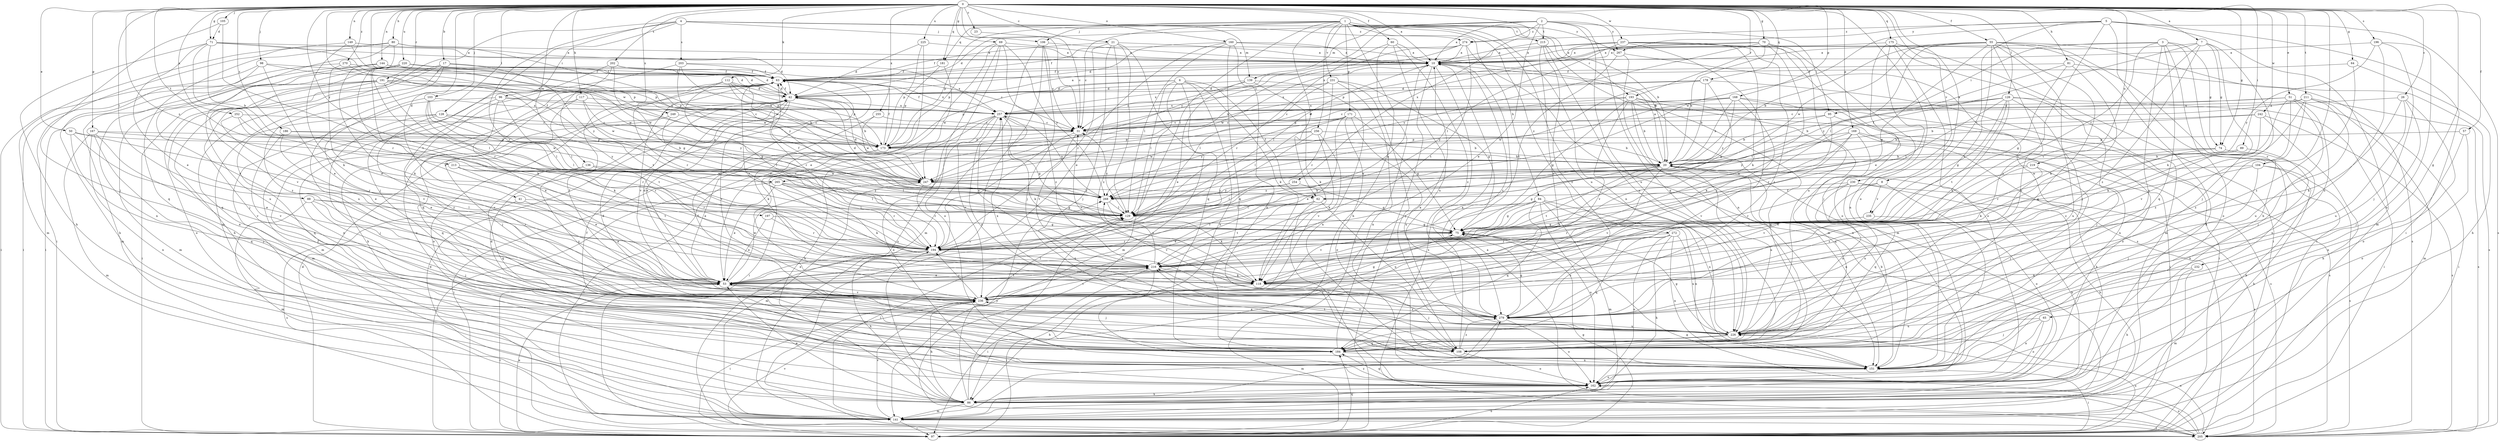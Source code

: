 strict digraph  {
0;
1;
2;
3;
4;
5;
6;
7;
8;
10;
17;
20;
21;
23;
26;
31;
41;
42;
50;
51;
53;
55;
57;
60;
62;
63;
64;
65;
69;
70;
71;
74;
75;
80;
81;
84;
86;
88;
89;
95;
96;
97;
98;
103;
104;
105;
106;
108;
112;
117;
118;
126;
128;
129;
136;
139;
141;
144;
149;
151;
160;
162;
167;
168;
169;
171;
173;
175;
178;
181;
184;
186;
191;
193;
194;
196;
197;
202;
203;
205;
211;
213;
215;
216;
219;
220;
225;
226;
230;
231;
232;
235;
236;
237;
242;
247;
249;
252;
254;
255;
256;
257;
265;
267;
268;
270;
272;
274;
279;
0 -> 7  [label=a];
0 -> 8  [label=a];
0 -> 10  [label=a];
0 -> 17  [label=b];
0 -> 21  [label=c];
0 -> 23  [label=c];
0 -> 26  [label=c];
0 -> 31  [label=c];
0 -> 41  [label=d];
0 -> 50  [label=e];
0 -> 51  [label=e];
0 -> 55  [label=f];
0 -> 57  [label=f];
0 -> 60  [label=f];
0 -> 62  [label=f];
0 -> 64  [label=g];
0 -> 65  [label=g];
0 -> 69  [label=g];
0 -> 70  [label=g];
0 -> 71  [label=g];
0 -> 74  [label=g];
0 -> 80  [label=h];
0 -> 81  [label=h];
0 -> 88  [label=i];
0 -> 89  [label=i];
0 -> 98  [label=j];
0 -> 103  [label=j];
0 -> 104  [label=j];
0 -> 105  [label=j];
0 -> 112  [label=k];
0 -> 117  [label=k];
0 -> 126  [label=l];
0 -> 128  [label=l];
0 -> 136  [label=m];
0 -> 144  [label=n];
0 -> 149  [label=n];
0 -> 160  [label=o];
0 -> 162  [label=o];
0 -> 167  [label=p];
0 -> 168  [label=p];
0 -> 169  [label=p];
0 -> 175  [label=q];
0 -> 178  [label=q];
0 -> 181  [label=q];
0 -> 186  [label=r];
0 -> 191  [label=r];
0 -> 193  [label=r];
0 -> 196  [label=s];
0 -> 197  [label=s];
0 -> 202  [label=s];
0 -> 211  [label=t];
0 -> 213  [label=t];
0 -> 219  [label=u];
0 -> 220  [label=u];
0 -> 225  [label=u];
0 -> 230  [label=v];
0 -> 237  [label=w];
0 -> 242  [label=w];
0 -> 247  [label=w];
0 -> 249  [label=x];
0 -> 252  [label=x];
0 -> 254  [label=x];
0 -> 255  [label=x];
0 -> 265  [label=y];
0 -> 270  [label=z];
1 -> 20  [label=b];
1 -> 31  [label=c];
1 -> 62  [label=f];
1 -> 84  [label=h];
1 -> 86  [label=h];
1 -> 106  [label=j];
1 -> 129  [label=l];
1 -> 151  [label=n];
1 -> 171  [label=p];
1 -> 173  [label=p];
1 -> 181  [label=q];
1 -> 193  [label=r];
1 -> 215  [label=t];
1 -> 226  [label=u];
1 -> 231  [label=v];
1 -> 256  [label=x];
1 -> 272  [label=z];
2 -> 10  [label=a];
2 -> 42  [label=d];
2 -> 53  [label=e];
2 -> 95  [label=i];
2 -> 139  [label=m];
2 -> 184  [label=q];
2 -> 215  [label=t];
2 -> 226  [label=u];
2 -> 265  [label=y];
2 -> 267  [label=y];
2 -> 274  [label=z];
3 -> 10  [label=a];
3 -> 74  [label=g];
3 -> 95  [label=i];
3 -> 162  [label=o];
3 -> 184  [label=q];
3 -> 216  [label=t];
3 -> 226  [label=u];
3 -> 232  [label=v];
4 -> 96  [label=i];
4 -> 106  [label=j];
4 -> 108  [label=j];
4 -> 139  [label=m];
4 -> 141  [label=m];
4 -> 194  [label=r];
4 -> 203  [label=s];
4 -> 267  [label=y];
4 -> 274  [label=z];
5 -> 86  [label=h];
5 -> 97  [label=i];
5 -> 141  [label=m];
5 -> 205  [label=s];
5 -> 235  [label=v];
5 -> 247  [label=w];
5 -> 267  [label=y];
5 -> 274  [label=z];
5 -> 279  [label=z];
6 -> 42  [label=d];
6 -> 62  [label=f];
6 -> 118  [label=k];
6 -> 129  [label=l];
6 -> 141  [label=m];
6 -> 151  [label=n];
6 -> 173  [label=p];
6 -> 205  [label=s];
7 -> 10  [label=a];
7 -> 62  [label=f];
7 -> 74  [label=g];
7 -> 108  [label=j];
7 -> 118  [label=k];
7 -> 216  [label=t];
7 -> 279  [label=z];
8 -> 62  [label=f];
8 -> 162  [label=o];
8 -> 226  [label=u];
8 -> 235  [label=v];
10 -> 63  [label=f];
10 -> 97  [label=i];
10 -> 129  [label=l];
10 -> 205  [label=s];
10 -> 247  [label=w];
10 -> 279  [label=z];
17 -> 42  [label=d];
17 -> 63  [label=f];
17 -> 86  [label=h];
17 -> 108  [label=j];
17 -> 184  [label=q];
17 -> 268  [label=y];
17 -> 279  [label=z];
20 -> 10  [label=a];
20 -> 75  [label=g];
20 -> 118  [label=k];
20 -> 151  [label=n];
20 -> 216  [label=t];
20 -> 226  [label=u];
20 -> 236  [label=v];
20 -> 247  [label=w];
21 -> 10  [label=a];
21 -> 63  [label=f];
21 -> 108  [label=j];
21 -> 129  [label=l];
21 -> 184  [label=q];
21 -> 194  [label=r];
21 -> 279  [label=z];
23 -> 31  [label=c];
26 -> 108  [label=j];
26 -> 118  [label=k];
26 -> 162  [label=o];
26 -> 226  [label=u];
26 -> 257  [label=x];
31 -> 20  [label=b];
31 -> 173  [label=p];
31 -> 194  [label=r];
31 -> 216  [label=t];
41 -> 53  [label=e];
41 -> 129  [label=l];
41 -> 205  [label=s];
42 -> 10  [label=a];
42 -> 20  [label=b];
42 -> 53  [label=e];
42 -> 63  [label=f];
42 -> 162  [label=o];
42 -> 236  [label=v];
42 -> 257  [label=x];
50 -> 53  [label=e];
50 -> 108  [label=j];
50 -> 173  [label=p];
50 -> 194  [label=r];
51 -> 31  [label=c];
51 -> 97  [label=i];
51 -> 108  [label=j];
51 -> 118  [label=k];
51 -> 151  [label=n];
51 -> 257  [label=x];
51 -> 279  [label=z];
53 -> 42  [label=d];
53 -> 97  [label=i];
53 -> 108  [label=j];
53 -> 216  [label=t];
53 -> 236  [label=v];
53 -> 247  [label=w];
55 -> 10  [label=a];
55 -> 20  [label=b];
55 -> 75  [label=g];
55 -> 86  [label=h];
55 -> 97  [label=i];
55 -> 108  [label=j];
55 -> 129  [label=l];
55 -> 184  [label=q];
55 -> 205  [label=s];
55 -> 216  [label=t];
55 -> 226  [label=u];
55 -> 247  [label=w];
57 -> 151  [label=n];
57 -> 162  [label=o];
57 -> 173  [label=p];
60 -> 10  [label=a];
60 -> 97  [label=i];
60 -> 194  [label=r];
60 -> 226  [label=u];
60 -> 279  [label=z];
62 -> 53  [label=e];
62 -> 129  [label=l];
62 -> 162  [label=o];
62 -> 216  [label=t];
62 -> 226  [label=u];
62 -> 236  [label=v];
63 -> 42  [label=d];
63 -> 86  [label=h];
63 -> 141  [label=m];
63 -> 162  [label=o];
63 -> 194  [label=r];
63 -> 216  [label=t];
63 -> 236  [label=v];
63 -> 257  [label=x];
64 -> 63  [label=f];
64 -> 86  [label=h];
64 -> 279  [label=z];
65 -> 108  [label=j];
65 -> 151  [label=n];
65 -> 162  [label=o];
65 -> 226  [label=u];
69 -> 10  [label=a];
69 -> 53  [label=e];
69 -> 162  [label=o];
69 -> 173  [label=p];
69 -> 205  [label=s];
69 -> 268  [label=y];
69 -> 279  [label=z];
70 -> 10  [label=a];
70 -> 20  [label=b];
70 -> 151  [label=n];
70 -> 173  [label=p];
70 -> 216  [label=t];
70 -> 226  [label=u];
70 -> 268  [label=y];
71 -> 10  [label=a];
71 -> 20  [label=b];
71 -> 42  [label=d];
71 -> 53  [label=e];
71 -> 86  [label=h];
71 -> 173  [label=p];
71 -> 194  [label=r];
74 -> 20  [label=b];
74 -> 86  [label=h];
74 -> 118  [label=k];
74 -> 236  [label=v];
75 -> 194  [label=r];
80 -> 10  [label=a];
80 -> 97  [label=i];
80 -> 118  [label=k];
80 -> 184  [label=q];
80 -> 236  [label=v];
80 -> 247  [label=w];
81 -> 63  [label=f];
81 -> 75  [label=g];
81 -> 118  [label=k];
81 -> 205  [label=s];
81 -> 268  [label=y];
84 -> 75  [label=g];
84 -> 129  [label=l];
84 -> 141  [label=m];
84 -> 151  [label=n];
84 -> 162  [label=o];
84 -> 184  [label=q];
84 -> 194  [label=r];
84 -> 226  [label=u];
84 -> 236  [label=v];
86 -> 53  [label=e];
86 -> 63  [label=f];
86 -> 129  [label=l];
86 -> 141  [label=m];
86 -> 194  [label=r];
86 -> 268  [label=y];
88 -> 108  [label=j];
88 -> 129  [label=l];
88 -> 141  [label=m];
88 -> 194  [label=r];
88 -> 236  [label=v];
89 -> 20  [label=b];
89 -> 151  [label=n];
89 -> 194  [label=r];
95 -> 20  [label=b];
95 -> 31  [label=c];
95 -> 194  [label=r];
95 -> 205  [label=s];
96 -> 31  [label=c];
96 -> 53  [label=e];
96 -> 129  [label=l];
96 -> 141  [label=m];
96 -> 257  [label=x];
96 -> 279  [label=z];
97 -> 42  [label=d];
97 -> 53  [label=e];
97 -> 75  [label=g];
97 -> 162  [label=o];
97 -> 184  [label=q];
97 -> 226  [label=u];
98 -> 53  [label=e];
98 -> 63  [label=f];
98 -> 86  [label=h];
98 -> 97  [label=i];
98 -> 247  [label=w];
103 -> 118  [label=k];
103 -> 129  [label=l];
103 -> 216  [label=t];
103 -> 236  [label=v];
103 -> 257  [label=x];
104 -> 53  [label=e];
104 -> 86  [label=h];
104 -> 108  [label=j];
104 -> 205  [label=s];
104 -> 247  [label=w];
105 -> 108  [label=j];
105 -> 216  [label=t];
105 -> 71  [label=d];
106 -> 10  [label=a];
106 -> 31  [label=c];
106 -> 108  [label=j];
106 -> 141  [label=m];
106 -> 205  [label=s];
108 -> 10  [label=a];
108 -> 162  [label=o];
108 -> 216  [label=t];
108 -> 279  [label=z];
112 -> 20  [label=b];
112 -> 42  [label=d];
112 -> 75  [label=g];
112 -> 173  [label=p];
112 -> 194  [label=r];
112 -> 257  [label=x];
117 -> 108  [label=j];
117 -> 151  [label=n];
117 -> 194  [label=r];
117 -> 257  [label=x];
117 -> 268  [label=y];
118 -> 31  [label=c];
118 -> 97  [label=i];
118 -> 108  [label=j];
126 -> 20  [label=b];
126 -> 75  [label=g];
126 -> 97  [label=i];
126 -> 108  [label=j];
126 -> 118  [label=k];
126 -> 129  [label=l];
126 -> 173  [label=p];
126 -> 216  [label=t];
126 -> 226  [label=u];
126 -> 257  [label=x];
128 -> 31  [label=c];
128 -> 108  [label=j];
128 -> 129  [label=l];
128 -> 184  [label=q];
128 -> 236  [label=v];
128 -> 268  [label=y];
129 -> 20  [label=b];
129 -> 31  [label=c];
129 -> 63  [label=f];
129 -> 75  [label=g];
136 -> 129  [label=l];
136 -> 184  [label=q];
136 -> 247  [label=w];
136 -> 279  [label=z];
139 -> 31  [label=c];
139 -> 42  [label=d];
139 -> 53  [label=e];
139 -> 118  [label=k];
139 -> 151  [label=n];
141 -> 20  [label=b];
141 -> 97  [label=i];
141 -> 129  [label=l];
141 -> 205  [label=s];
141 -> 236  [label=v];
141 -> 279  [label=z];
144 -> 42  [label=d];
144 -> 63  [label=f];
144 -> 97  [label=i];
144 -> 118  [label=k];
144 -> 151  [label=n];
144 -> 173  [label=p];
149 -> 10  [label=a];
149 -> 118  [label=k];
149 -> 141  [label=m];
149 -> 173  [label=p];
151 -> 20  [label=b];
151 -> 97  [label=i];
151 -> 162  [label=o];
160 -> 10  [label=a];
160 -> 20  [label=b];
160 -> 42  [label=d];
160 -> 53  [label=e];
160 -> 129  [label=l];
160 -> 151  [label=n];
160 -> 184  [label=q];
162 -> 42  [label=d];
162 -> 63  [label=f];
162 -> 86  [label=h];
162 -> 184  [label=q];
167 -> 141  [label=m];
167 -> 151  [label=n];
167 -> 173  [label=p];
167 -> 184  [label=q];
167 -> 194  [label=r];
167 -> 236  [label=v];
168 -> 20  [label=b];
168 -> 31  [label=c];
168 -> 118  [label=k];
168 -> 151  [label=n];
168 -> 162  [label=o];
168 -> 247  [label=w];
168 -> 257  [label=x];
168 -> 268  [label=y];
169 -> 86  [label=h];
169 -> 173  [label=p];
169 -> 184  [label=q];
169 -> 194  [label=r];
169 -> 205  [label=s];
169 -> 236  [label=v];
169 -> 268  [label=y];
171 -> 31  [label=c];
171 -> 53  [label=e];
171 -> 75  [label=g];
171 -> 129  [label=l];
171 -> 162  [label=o];
171 -> 226  [label=u];
171 -> 268  [label=y];
173 -> 20  [label=b];
173 -> 53  [label=e];
173 -> 63  [label=f];
173 -> 97  [label=i];
173 -> 205  [label=s];
175 -> 10  [label=a];
175 -> 53  [label=e];
175 -> 97  [label=i];
175 -> 108  [label=j];
175 -> 141  [label=m];
175 -> 162  [label=o];
178 -> 20  [label=b];
178 -> 42  [label=d];
178 -> 75  [label=g];
178 -> 97  [label=i];
178 -> 257  [label=x];
178 -> 268  [label=y];
181 -> 63  [label=f];
181 -> 173  [label=p];
181 -> 247  [label=w];
184 -> 10  [label=a];
184 -> 63  [label=f];
184 -> 151  [label=n];
186 -> 20  [label=b];
186 -> 53  [label=e];
186 -> 173  [label=p];
186 -> 236  [label=v];
191 -> 42  [label=d];
191 -> 97  [label=i];
191 -> 129  [label=l];
191 -> 141  [label=m];
191 -> 151  [label=n];
191 -> 162  [label=o];
191 -> 173  [label=p];
191 -> 247  [label=w];
193 -> 20  [label=b];
193 -> 31  [label=c];
193 -> 75  [label=g];
193 -> 97  [label=i];
193 -> 108  [label=j];
193 -> 151  [label=n];
193 -> 184  [label=q];
193 -> 236  [label=v];
193 -> 257  [label=x];
194 -> 10  [label=a];
194 -> 53  [label=e];
194 -> 86  [label=h];
194 -> 216  [label=t];
196 -> 10  [label=a];
196 -> 108  [label=j];
196 -> 151  [label=n];
196 -> 226  [label=u];
196 -> 268  [label=y];
197 -> 53  [label=e];
197 -> 75  [label=g];
197 -> 194  [label=r];
202 -> 31  [label=c];
202 -> 63  [label=f];
202 -> 75  [label=g];
202 -> 184  [label=q];
202 -> 216  [label=t];
203 -> 63  [label=f];
203 -> 173  [label=p];
203 -> 226  [label=u];
203 -> 257  [label=x];
203 -> 268  [label=y];
205 -> 10  [label=a];
205 -> 42  [label=d];
205 -> 75  [label=g];
205 -> 162  [label=o];
205 -> 226  [label=u];
205 -> 236  [label=v];
211 -> 20  [label=b];
211 -> 141  [label=m];
211 -> 205  [label=s];
211 -> 226  [label=u];
211 -> 236  [label=v];
211 -> 257  [label=x];
211 -> 279  [label=z];
213 -> 53  [label=e];
213 -> 194  [label=r];
213 -> 216  [label=t];
213 -> 247  [label=w];
215 -> 10  [label=a];
215 -> 141  [label=m];
215 -> 226  [label=u];
215 -> 236  [label=v];
215 -> 279  [label=z];
216 -> 53  [label=e];
216 -> 86  [label=h];
216 -> 97  [label=i];
216 -> 118  [label=k];
216 -> 257  [label=x];
216 -> 268  [label=y];
219 -> 108  [label=j];
219 -> 236  [label=v];
219 -> 247  [label=w];
219 -> 279  [label=z];
220 -> 42  [label=d];
220 -> 63  [label=f];
220 -> 118  [label=k];
220 -> 141  [label=m];
220 -> 194  [label=r];
220 -> 226  [label=u];
220 -> 236  [label=v];
220 -> 247  [label=w];
225 -> 10  [label=a];
225 -> 42  [label=d];
225 -> 173  [label=p];
225 -> 236  [label=v];
226 -> 42  [label=d];
226 -> 53  [label=e];
226 -> 75  [label=g];
226 -> 108  [label=j];
226 -> 184  [label=q];
230 -> 86  [label=h];
230 -> 184  [label=q];
230 -> 194  [label=r];
230 -> 205  [label=s];
230 -> 226  [label=u];
230 -> 268  [label=y];
231 -> 42  [label=d];
231 -> 75  [label=g];
231 -> 108  [label=j];
231 -> 129  [label=l];
231 -> 151  [label=n];
231 -> 194  [label=r];
231 -> 257  [label=x];
232 -> 86  [label=h];
232 -> 118  [label=k];
232 -> 141  [label=m];
235 -> 75  [label=g];
235 -> 151  [label=n];
235 -> 194  [label=r];
236 -> 63  [label=f];
236 -> 75  [label=g];
236 -> 86  [label=h];
236 -> 97  [label=i];
236 -> 129  [label=l];
236 -> 194  [label=r];
236 -> 216  [label=t];
236 -> 279  [label=z];
237 -> 10  [label=a];
237 -> 63  [label=f];
237 -> 118  [label=k];
237 -> 129  [label=l];
237 -> 162  [label=o];
237 -> 236  [label=v];
237 -> 247  [label=w];
237 -> 279  [label=z];
242 -> 20  [label=b];
242 -> 31  [label=c];
242 -> 86  [label=h];
242 -> 205  [label=s];
242 -> 279  [label=z];
247 -> 42  [label=d];
247 -> 75  [label=g];
247 -> 141  [label=m];
247 -> 194  [label=r];
247 -> 268  [label=y];
249 -> 31  [label=c];
249 -> 129  [label=l];
249 -> 184  [label=q];
252 -> 31  [label=c];
252 -> 53  [label=e];
252 -> 194  [label=r];
252 -> 247  [label=w];
254 -> 75  [label=g];
254 -> 129  [label=l];
254 -> 268  [label=y];
255 -> 31  [label=c];
255 -> 118  [label=k];
255 -> 247  [label=w];
256 -> 20  [label=b];
256 -> 118  [label=k];
256 -> 173  [label=p];
256 -> 194  [label=r];
256 -> 236  [label=v];
256 -> 247  [label=w];
257 -> 31  [label=c];
257 -> 63  [label=f];
257 -> 75  [label=g];
257 -> 86  [label=h];
257 -> 97  [label=i];
257 -> 118  [label=k];
257 -> 162  [label=o];
257 -> 226  [label=u];
257 -> 236  [label=v];
265 -> 53  [label=e];
265 -> 97  [label=i];
265 -> 118  [label=k];
265 -> 129  [label=l];
265 -> 194  [label=r];
265 -> 268  [label=y];
267 -> 151  [label=n];
267 -> 205  [label=s];
267 -> 216  [label=t];
268 -> 42  [label=d];
268 -> 118  [label=k];
268 -> 129  [label=l];
268 -> 257  [label=x];
270 -> 53  [label=e];
270 -> 63  [label=f];
270 -> 97  [label=i];
270 -> 247  [label=w];
272 -> 86  [label=h];
272 -> 151  [label=n];
272 -> 162  [label=o];
272 -> 184  [label=q];
272 -> 194  [label=r];
272 -> 226  [label=u];
272 -> 279  [label=z];
274 -> 10  [label=a];
274 -> 31  [label=c];
274 -> 63  [label=f];
274 -> 141  [label=m];
274 -> 216  [label=t];
274 -> 247  [label=w];
279 -> 75  [label=g];
279 -> 141  [label=m];
279 -> 162  [label=o];
279 -> 216  [label=t];
279 -> 226  [label=u];
279 -> 236  [label=v];
279 -> 257  [label=x];
}
